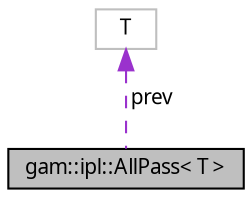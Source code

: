 digraph "gam::ipl::AllPass&lt; T &gt;"
{
 // LATEX_PDF_SIZE
  bgcolor="transparent";
  edge [fontname="FreeSans.ttf",fontsize="10",labelfontname="FreeSans.ttf",labelfontsize="10"];
  node [fontname="FreeSans.ttf",fontsize="10",shape=record];
  Node1 [label="gam::ipl::AllPass\< T \>",height=0.2,width=0.4,color="black", fillcolor="grey75", style="filled", fontcolor="black",tooltip="Allpass random-access interpolation strategy."];
  Node2 -> Node1 [dir="back",color="darkorchid3",fontsize="10",style="dashed",label=" prev" ,fontname="FreeSans.ttf"];
  Node2 [label="T",height=0.2,width=0.4,color="grey75",tooltip=" "];
}
